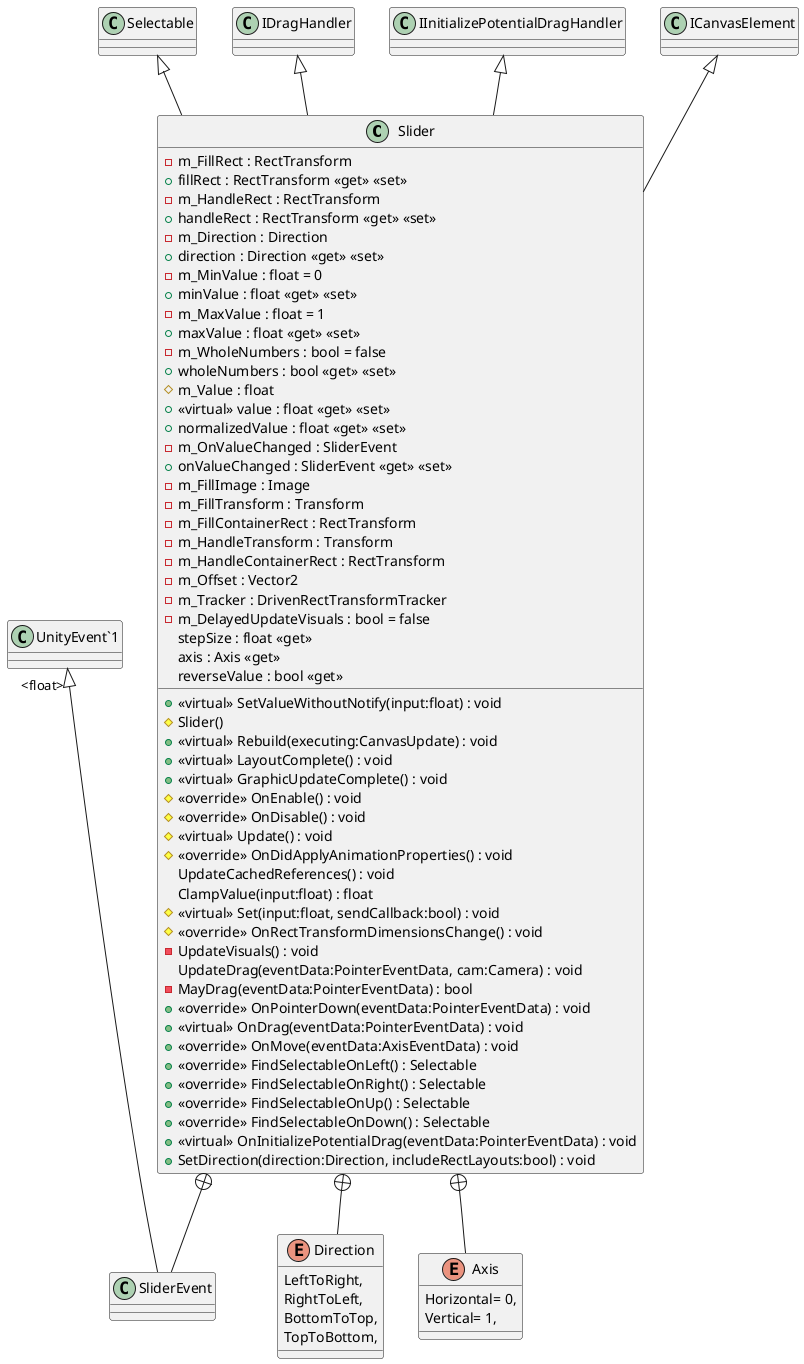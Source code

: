 @startuml
class Slider {
    - m_FillRect : RectTransform
    + fillRect : RectTransform <<get>> <<set>>
    - m_HandleRect : RectTransform
    + handleRect : RectTransform <<get>> <<set>>
    - m_Direction : Direction
    + direction : Direction <<get>> <<set>>
    - m_MinValue : float = 0
    + minValue : float <<get>> <<set>>
    - m_MaxValue : float = 1
    + maxValue : float <<get>> <<set>>
    - m_WholeNumbers : bool = false
    + wholeNumbers : bool <<get>> <<set>>
    # m_Value : float
    + <<virtual>> value : float <<get>> <<set>>
    + <<virtual>> SetValueWithoutNotify(input:float) : void
    + normalizedValue : float <<get>> <<set>>
    - m_OnValueChanged : SliderEvent
    + onValueChanged : SliderEvent <<get>> <<set>>
    - m_FillImage : Image
    - m_FillTransform : Transform
    - m_FillContainerRect : RectTransform
    - m_HandleTransform : Transform
    - m_HandleContainerRect : RectTransform
    - m_Offset : Vector2
    - m_Tracker : DrivenRectTransformTracker
    - m_DelayedUpdateVisuals : bool = false
    stepSize : float <<get>>
    # Slider()
    + <<virtual>> Rebuild(executing:CanvasUpdate) : void
    + <<virtual>> LayoutComplete() : void
    + <<virtual>> GraphicUpdateComplete() : void
    # <<override>> OnEnable() : void
    # <<override>> OnDisable() : void
    # <<virtual>> Update() : void
    # <<override>> OnDidApplyAnimationProperties() : void
    UpdateCachedReferences() : void
    ClampValue(input:float) : float
    # <<virtual>> Set(input:float, sendCallback:bool) : void
    # <<override>> OnRectTransformDimensionsChange() : void
    axis : Axis <<get>>
    reverseValue : bool <<get>>
    - UpdateVisuals() : void
    UpdateDrag(eventData:PointerEventData, cam:Camera) : void
    - MayDrag(eventData:PointerEventData) : bool
    + <<override>> OnPointerDown(eventData:PointerEventData) : void
    + <<virtual>> OnDrag(eventData:PointerEventData) : void
    + <<override>> OnMove(eventData:AxisEventData) : void
    + <<override>> FindSelectableOnLeft() : Selectable
    + <<override>> FindSelectableOnRight() : Selectable
    + <<override>> FindSelectableOnUp() : Selectable
    + <<override>> FindSelectableOnDown() : Selectable
    + <<virtual>> OnInitializePotentialDrag(eventData:PointerEventData) : void
    + SetDirection(direction:Direction, includeRectLayouts:bool) : void
}
enum Direction {
    LeftToRight,
    RightToLeft,
    BottomToTop,
    TopToBottom,
}
class SliderEvent {
}
enum Axis {
    Horizontal= 0,
    Vertical= 1,
}
Selectable <|-- Slider
IDragHandler <|-- Slider
IInitializePotentialDragHandler <|-- Slider
ICanvasElement <|-- Slider
Slider +-- Direction
Slider +-- SliderEvent
"UnityEvent`1" "<float>" <|-- SliderEvent
Slider +-- Axis
@enduml
